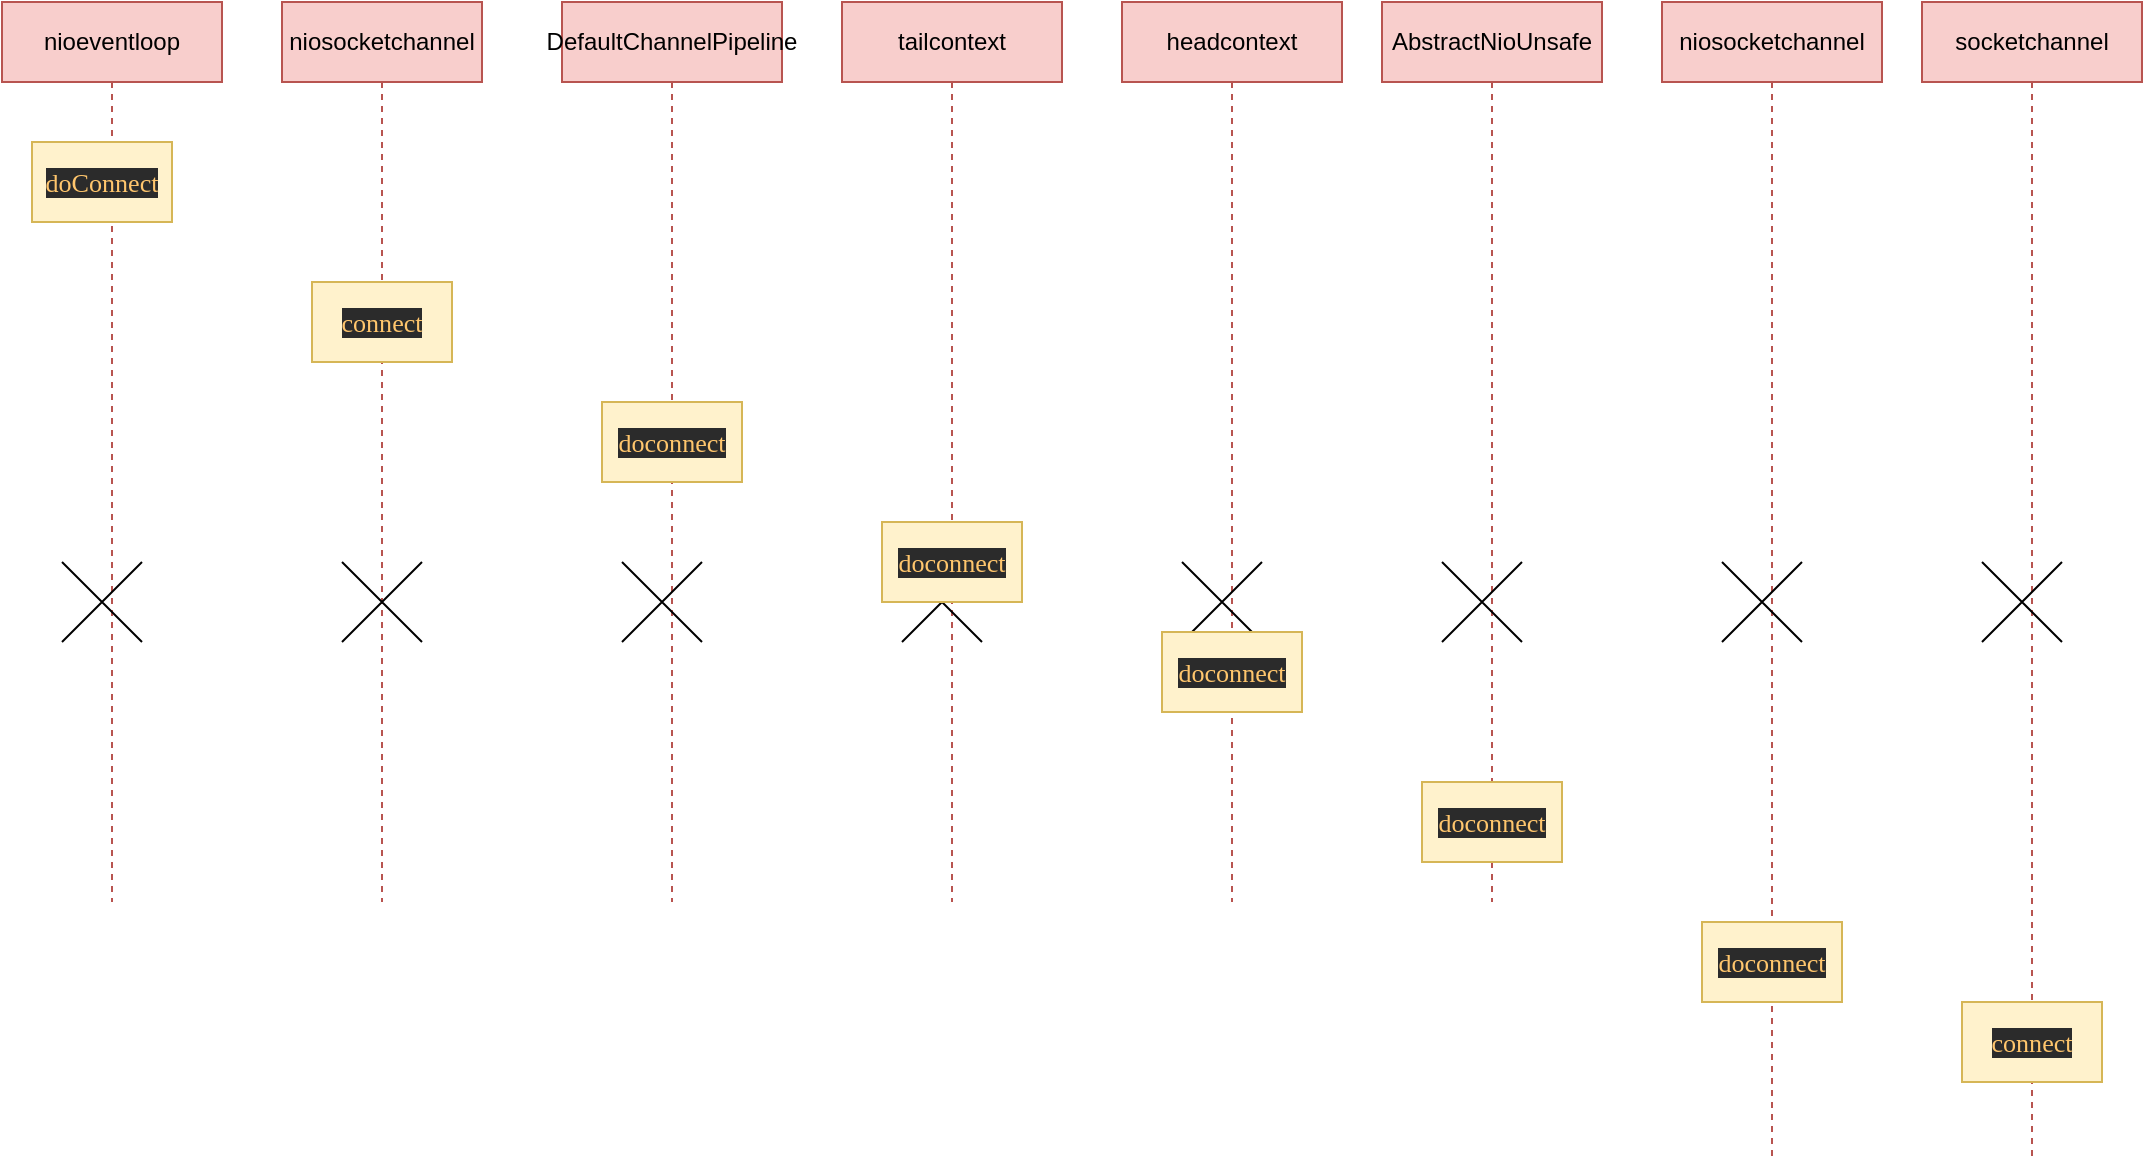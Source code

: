<mxfile>
    <diagram id="OsEsV3oLFa_AIuTI-Xmr" name="第 1 页">
        <mxGraphModel dx="970" dy="500" grid="1" gridSize="10" guides="1" tooltips="1" connect="1" arrows="1" fold="1" page="1" pageScale="1" pageWidth="827" pageHeight="1169" background="#ffffff" math="0" shadow="0">
            <root>
                <mxCell id="0"/>
                <mxCell id="1" parent="0"/>
                <mxCell id="5" value="nioeventloop" style="shape=umlLifeline;perimeter=lifelinePerimeter;whiteSpace=wrap;html=1;container=1;collapsible=0;recursiveResize=0;outlineConnect=0;fillColor=#f8cecc;strokeColor=#b85450;fontColor=#000000;" vertex="1" parent="1">
                    <mxGeometry x="60" y="270" width="110" height="450" as="geometry"/>
                </mxCell>
                <mxCell id="6" value="" style="shape=umlDestroy;dashed=0;" vertex="1" parent="5">
                    <mxGeometry x="30" y="280" width="40" height="40" as="geometry"/>
                </mxCell>
                <mxCell id="7" value="&lt;pre style=&quot;background-color: #2b2b2b ; color: #a9b7c6 ; font-family: &amp;#34;consolas&amp;#34; ; font-size: 9.8pt&quot;&gt;&lt;span style=&quot;color: #ffc66d&quot;&gt;doConnect&lt;/span&gt;&lt;/pre&gt;" style="rounded=0;whiteSpace=wrap;html=1;strokeColor=#d6b656;fillColor=#fff2cc;" vertex="1" parent="5">
                    <mxGeometry x="15" y="70" width="70" height="40" as="geometry"/>
                </mxCell>
                <mxCell id="8" value="niosocketchannel" style="shape=umlLifeline;perimeter=lifelinePerimeter;whiteSpace=wrap;html=1;container=1;collapsible=0;recursiveResize=0;outlineConnect=0;fillColor=#f8cecc;strokeColor=#b85450;fontColor=#000000;" vertex="1" parent="1">
                    <mxGeometry x="200" y="270" width="100" height="450" as="geometry"/>
                </mxCell>
                <mxCell id="9" value="" style="shape=umlDestroy;dashed=0;" vertex="1" parent="8">
                    <mxGeometry x="30" y="280" width="40" height="40" as="geometry"/>
                </mxCell>
                <mxCell id="10" value="&lt;pre style=&quot;background-color: #2b2b2b ; color: #a9b7c6 ; font-family: &amp;#34;consolas&amp;#34; ; font-size: 9.8pt&quot;&gt;&lt;pre style=&quot;font-family: &amp;#34;consolas&amp;#34; ; font-size: 9.8pt&quot;&gt;&lt;span style=&quot;color: #ffc66d&quot;&gt;connect&lt;/span&gt;&lt;/pre&gt;&lt;/pre&gt;" style="rounded=0;whiteSpace=wrap;html=1;strokeColor=#d6b656;fillColor=#fff2cc;" vertex="1" parent="8">
                    <mxGeometry x="15" y="140" width="70" height="40" as="geometry"/>
                </mxCell>
                <mxCell id="11" value="DefaultChannelPipeline" style="shape=umlLifeline;perimeter=lifelinePerimeter;whiteSpace=wrap;html=1;container=1;collapsible=0;recursiveResize=0;outlineConnect=0;fillColor=#f8cecc;strokeColor=#b85450;fontColor=#000000;" vertex="1" parent="1">
                    <mxGeometry x="340" y="270" width="110" height="450" as="geometry"/>
                </mxCell>
                <mxCell id="12" value="" style="shape=umlDestroy;dashed=0;" vertex="1" parent="11">
                    <mxGeometry x="30" y="280" width="40" height="40" as="geometry"/>
                </mxCell>
                <mxCell id="13" value="&lt;pre style=&quot;background-color: #2b2b2b ; color: #a9b7c6 ; font-family: &amp;#34;consolas&amp;#34; ; font-size: 9.8pt&quot;&gt;&lt;pre style=&quot;font-family: &amp;#34;consolas&amp;#34; ; font-size: 9.8pt&quot;&gt;&lt;pre style=&quot;font-size: 9.8pt ; font-family: &amp;#34;consolas&amp;#34;&quot;&gt;&lt;span style=&quot;color: rgb(255 , 198 , 109)&quot;&gt;doconnect&lt;/span&gt;&lt;/pre&gt;&lt;/pre&gt;&lt;/pre&gt;" style="rounded=0;whiteSpace=wrap;html=1;strokeColor=#d6b656;fillColor=#fff2cc;" vertex="1" parent="11">
                    <mxGeometry x="20" y="200" width="70" height="40" as="geometry"/>
                </mxCell>
                <mxCell id="14" value="tailcontext" style="shape=umlLifeline;perimeter=lifelinePerimeter;whiteSpace=wrap;html=1;container=1;collapsible=0;recursiveResize=0;outlineConnect=0;fillColor=#f8cecc;strokeColor=#b85450;fontColor=#000000;" vertex="1" parent="1">
                    <mxGeometry x="480" y="270" width="110" height="450" as="geometry"/>
                </mxCell>
                <mxCell id="15" value="" style="shape=umlDestroy;dashed=0;" vertex="1" parent="14">
                    <mxGeometry x="30" y="280" width="40" height="40" as="geometry"/>
                </mxCell>
                <mxCell id="16" value="&lt;pre style=&quot;background-color: #2b2b2b ; color: #a9b7c6 ; font-family: &amp;#34;consolas&amp;#34; ; font-size: 9.8pt&quot;&gt;&lt;pre style=&quot;font-family: &amp;#34;consolas&amp;#34; ; font-size: 9.8pt&quot;&gt;&lt;pre style=&quot;font-size: 9.8pt ; font-family: &amp;#34;consolas&amp;#34;&quot;&gt;&lt;span style=&quot;color: rgb(255 , 198 , 109)&quot;&gt;doconnect&lt;/span&gt;&lt;/pre&gt;&lt;/pre&gt;&lt;/pre&gt;" style="rounded=0;whiteSpace=wrap;html=1;strokeColor=#d6b656;fillColor=#fff2cc;" vertex="1" parent="14">
                    <mxGeometry x="20" y="260" width="70" height="40" as="geometry"/>
                </mxCell>
                <mxCell id="18" value="headcontext" style="shape=umlLifeline;perimeter=lifelinePerimeter;whiteSpace=wrap;html=1;container=1;collapsible=0;recursiveResize=0;outlineConnect=0;fillColor=#f8cecc;strokeColor=#b85450;fontColor=#000000;" vertex="1" parent="1">
                    <mxGeometry x="620" y="270" width="110" height="450" as="geometry"/>
                </mxCell>
                <mxCell id="19" value="" style="shape=umlDestroy;dashed=0;" vertex="1" parent="18">
                    <mxGeometry x="30" y="280" width="40" height="40" as="geometry"/>
                </mxCell>
                <mxCell id="20" value="&lt;pre style=&quot;background-color: #2b2b2b ; color: #a9b7c6 ; font-family: &amp;#34;consolas&amp;#34; ; font-size: 9.8pt&quot;&gt;&lt;pre style=&quot;font-family: &amp;#34;consolas&amp;#34; ; font-size: 9.8pt&quot;&gt;&lt;pre style=&quot;font-size: 9.8pt ; font-family: &amp;#34;consolas&amp;#34;&quot;&gt;&lt;span style=&quot;color: rgb(255 , 198 , 109)&quot;&gt;doconnect&lt;/span&gt;&lt;/pre&gt;&lt;/pre&gt;&lt;/pre&gt;" style="rounded=0;whiteSpace=wrap;html=1;strokeColor=#d6b656;fillColor=#fff2cc;" vertex="1" parent="18">
                    <mxGeometry x="20" y="315" width="70" height="40" as="geometry"/>
                </mxCell>
                <mxCell id="21" value="AbstractNioUnsafe" style="shape=umlLifeline;perimeter=lifelinePerimeter;whiteSpace=wrap;html=1;container=1;collapsible=0;recursiveResize=0;outlineConnect=0;fillColor=#f8cecc;strokeColor=#b85450;fontColor=#000000;" vertex="1" parent="1">
                    <mxGeometry x="750" y="270" width="110" height="450" as="geometry"/>
                </mxCell>
                <mxCell id="22" value="" style="shape=umlDestroy;dashed=0;" vertex="1" parent="21">
                    <mxGeometry x="30" y="280" width="40" height="40" as="geometry"/>
                </mxCell>
                <mxCell id="23" value="&lt;pre style=&quot;background-color: #2b2b2b ; color: #a9b7c6 ; font-family: &amp;#34;consolas&amp;#34; ; font-size: 9.8pt&quot;&gt;&lt;pre style=&quot;font-family: &amp;#34;consolas&amp;#34; ; font-size: 9.8pt&quot;&gt;&lt;pre style=&quot;font-size: 9.8pt ; font-family: &amp;#34;consolas&amp;#34;&quot;&gt;&lt;span style=&quot;color: rgb(255 , 198 , 109)&quot;&gt;doconnect&lt;/span&gt;&lt;/pre&gt;&lt;/pre&gt;&lt;/pre&gt;" style="rounded=0;whiteSpace=wrap;html=1;strokeColor=#d6b656;fillColor=#fff2cc;" vertex="1" parent="21">
                    <mxGeometry x="20" y="390" width="70" height="40" as="geometry"/>
                </mxCell>
                <mxCell id="24" value="niosocketchannel" style="shape=umlLifeline;perimeter=lifelinePerimeter;whiteSpace=wrap;html=1;container=1;collapsible=0;recursiveResize=0;outlineConnect=0;fillColor=#f8cecc;strokeColor=#b85450;fontColor=#000000;" vertex="1" parent="1">
                    <mxGeometry x="890" y="270" width="110" height="580" as="geometry"/>
                </mxCell>
                <mxCell id="25" value="" style="shape=umlDestroy;dashed=0;" vertex="1" parent="24">
                    <mxGeometry x="30" y="280" width="40" height="40" as="geometry"/>
                </mxCell>
                <mxCell id="26" value="&lt;pre style=&quot;background-color: #2b2b2b ; color: #a9b7c6 ; font-family: &amp;#34;consolas&amp;#34; ; font-size: 9.8pt&quot;&gt;&lt;pre style=&quot;font-family: &amp;#34;consolas&amp;#34; ; font-size: 9.8pt&quot;&gt;&lt;span style=&quot;color: #ffc66d&quot;&gt;doconnect&lt;/span&gt;&lt;/pre&gt;&lt;/pre&gt;" style="rounded=0;whiteSpace=wrap;html=1;strokeColor=#d6b656;fillColor=#fff2cc;" vertex="1" parent="1">
                    <mxGeometry x="910" y="730" width="70" height="40" as="geometry"/>
                </mxCell>
                <mxCell id="27" value="socketchannel" style="shape=umlLifeline;perimeter=lifelinePerimeter;whiteSpace=wrap;html=1;container=1;collapsible=0;recursiveResize=0;outlineConnect=0;fillColor=#f8cecc;strokeColor=#b85450;fontColor=#000000;" vertex="1" parent="1">
                    <mxGeometry x="1020" y="270" width="110" height="580" as="geometry"/>
                </mxCell>
                <mxCell id="28" value="" style="shape=umlDestroy;dashed=0;" vertex="1" parent="27">
                    <mxGeometry x="30" y="280" width="40" height="40" as="geometry"/>
                </mxCell>
                <mxCell id="29" value="&lt;pre style=&quot;background-color: #2b2b2b ; color: #a9b7c6 ; font-family: &amp;#34;consolas&amp;#34; ; font-size: 9.8pt&quot;&gt;&lt;pre style=&quot;font-family: &amp;#34;consolas&amp;#34; ; font-size: 9.8pt&quot;&gt;&lt;span style=&quot;color: #ffc66d&quot;&gt;connect&lt;/span&gt;&lt;/pre&gt;&lt;/pre&gt;" style="rounded=0;whiteSpace=wrap;html=1;strokeColor=#d6b656;fillColor=#fff2cc;" vertex="1" parent="1">
                    <mxGeometry x="1040" y="770" width="70" height="40" as="geometry"/>
                </mxCell>
            </root>
        </mxGraphModel>
    </diagram>
</mxfile>